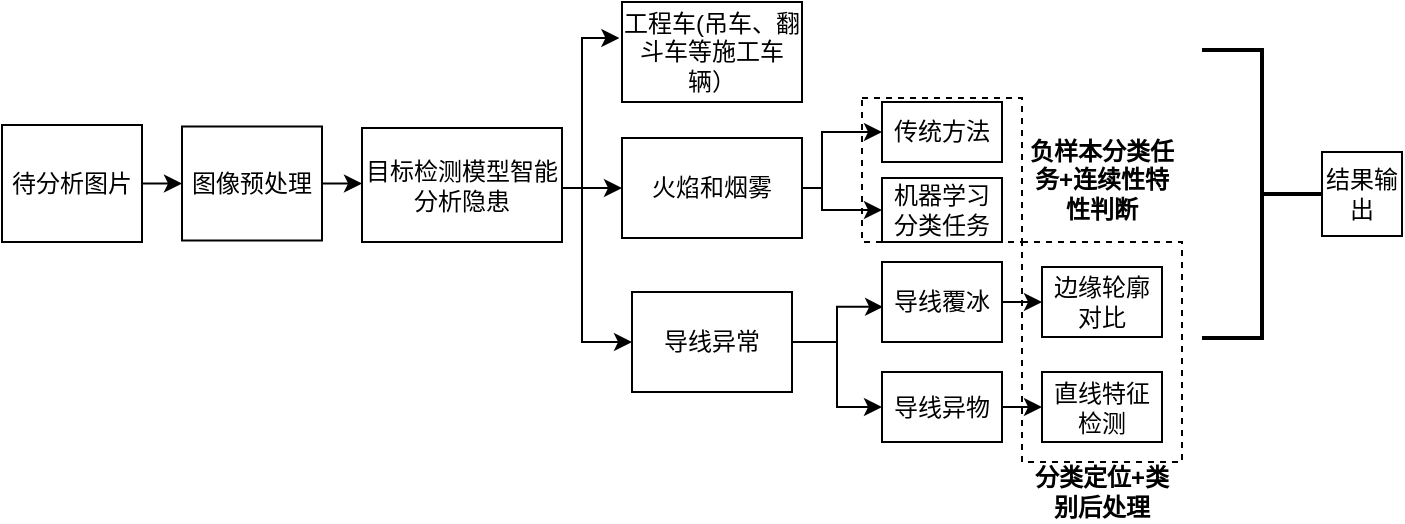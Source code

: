 <mxfile version="16.2.1" type="github">
  <diagram id="psgmNq1rA_GEdRd8kRlt" name="Page-1">
    <mxGraphModel dx="1038" dy="529" grid="0" gridSize="10" guides="0" tooltips="1" connect="0" arrows="0" fold="1" page="0" pageScale="1" pageWidth="1920" pageHeight="1200" math="0" shadow="0">
      <root>
        <mxCell id="0" />
        <mxCell id="1" parent="0" />
        <mxCell id="7txPE55cqC671jvcs88a-4" style="edgeStyle=orthogonalEdgeStyle;rounded=0;orthogonalLoop=1;jettySize=auto;html=1;exitX=1;exitY=0.5;exitDx=0;exitDy=0;entryX=0;entryY=0.5;entryDx=0;entryDy=0;" parent="1" source="7txPE55cqC671jvcs88a-1" target="7txPE55cqC671jvcs88a-2" edge="1">
          <mxGeometry relative="1" as="geometry" />
        </mxCell>
        <mxCell id="7txPE55cqC671jvcs88a-1" value="待分析图片" style="rounded=0;whiteSpace=wrap;html=1;" parent="1" vertex="1">
          <mxGeometry x="170" y="441.5" width="70" height="58.5" as="geometry" />
        </mxCell>
        <mxCell id="7txPE55cqC671jvcs88a-5" style="edgeStyle=orthogonalEdgeStyle;rounded=0;orthogonalLoop=1;jettySize=auto;html=1;exitX=1;exitY=0.5;exitDx=0;exitDy=0;" parent="1" source="7txPE55cqC671jvcs88a-2" target="7txPE55cqC671jvcs88a-3" edge="1">
          <mxGeometry relative="1" as="geometry" />
        </mxCell>
        <mxCell id="7txPE55cqC671jvcs88a-2" value="图像预处理" style="rounded=0;whiteSpace=wrap;html=1;" parent="1" vertex="1">
          <mxGeometry x="260" y="442.25" width="70" height="57" as="geometry" />
        </mxCell>
        <mxCell id="7txPE55cqC671jvcs88a-11" style="edgeStyle=orthogonalEdgeStyle;rounded=0;orthogonalLoop=1;jettySize=auto;html=1;exitX=1;exitY=0.5;exitDx=0;exitDy=0;entryX=-0.015;entryY=0.366;entryDx=0;entryDy=0;entryPerimeter=0;" parent="1" source="7txPE55cqC671jvcs88a-3" target="7txPE55cqC671jvcs88a-6" edge="1">
          <mxGeometry relative="1" as="geometry">
            <Array as="points">
              <mxPoint x="450" y="473" />
              <mxPoint x="460" y="473" />
              <mxPoint x="460" y="398" />
              <mxPoint x="479" y="398" />
            </Array>
          </mxGeometry>
        </mxCell>
        <mxCell id="7txPE55cqC671jvcs88a-20" style="edgeStyle=orthogonalEdgeStyle;rounded=0;orthogonalLoop=1;jettySize=auto;html=1;exitX=1;exitY=0.5;exitDx=0;exitDy=0;entryX=0;entryY=0.5;entryDx=0;entryDy=0;" parent="1" source="7txPE55cqC671jvcs88a-3" target="7txPE55cqC671jvcs88a-7" edge="1">
          <mxGeometry relative="1" as="geometry">
            <Array as="points">
              <mxPoint x="450" y="473" />
            </Array>
          </mxGeometry>
        </mxCell>
        <mxCell id="7txPE55cqC671jvcs88a-21" style="edgeStyle=orthogonalEdgeStyle;rounded=0;orthogonalLoop=1;jettySize=auto;html=1;exitX=1;exitY=0.5;exitDx=0;exitDy=0;entryX=0;entryY=0.5;entryDx=0;entryDy=0;" parent="1" source="7txPE55cqC671jvcs88a-3" target="7txPE55cqC671jvcs88a-8" edge="1">
          <mxGeometry relative="1" as="geometry">
            <Array as="points">
              <mxPoint x="460" y="473" />
              <mxPoint x="460" y="550" />
            </Array>
          </mxGeometry>
        </mxCell>
        <mxCell id="7txPE55cqC671jvcs88a-3" value="目标检测模型智能分析隐患" style="rounded=0;whiteSpace=wrap;html=1;" parent="1" vertex="1">
          <mxGeometry x="350" y="443" width="100" height="57" as="geometry" />
        </mxCell>
        <mxCell id="7txPE55cqC671jvcs88a-6" value="工程车(吊车、翻斗车等施工车辆）" style="rounded=0;whiteSpace=wrap;html=1;" parent="1" vertex="1">
          <mxGeometry x="480" y="380" width="90" height="50" as="geometry" />
        </mxCell>
        <mxCell id="7txPE55cqC671jvcs88a-24" style="edgeStyle=orthogonalEdgeStyle;rounded=0;orthogonalLoop=1;jettySize=auto;html=1;exitX=1;exitY=0.5;exitDx=0;exitDy=0;entryX=0;entryY=0.5;entryDx=0;entryDy=0;" parent="1" source="7txPE55cqC671jvcs88a-7" target="7txPE55cqC671jvcs88a-23" edge="1">
          <mxGeometry relative="1" as="geometry">
            <Array as="points">
              <mxPoint x="580" y="473" />
              <mxPoint x="580" y="484" />
            </Array>
          </mxGeometry>
        </mxCell>
        <mxCell id="7txPE55cqC671jvcs88a-25" style="edgeStyle=orthogonalEdgeStyle;rounded=0;orthogonalLoop=1;jettySize=auto;html=1;exitX=1;exitY=0.5;exitDx=0;exitDy=0;entryX=0;entryY=0.5;entryDx=0;entryDy=0;" parent="1" source="7txPE55cqC671jvcs88a-7" target="7txPE55cqC671jvcs88a-22" edge="1">
          <mxGeometry relative="1" as="geometry">
            <Array as="points">
              <mxPoint x="580" y="473" />
              <mxPoint x="580" y="445" />
            </Array>
          </mxGeometry>
        </mxCell>
        <mxCell id="7txPE55cqC671jvcs88a-7" value="火焰和烟雾" style="rounded=0;whiteSpace=wrap;html=1;" parent="1" vertex="1">
          <mxGeometry x="480" y="448" width="90" height="50" as="geometry" />
        </mxCell>
        <mxCell id="7txPE55cqC671jvcs88a-18" style="edgeStyle=orthogonalEdgeStyle;rounded=0;orthogonalLoop=1;jettySize=auto;html=1;exitX=1;exitY=0.5;exitDx=0;exitDy=0;entryX=0.009;entryY=0.561;entryDx=0;entryDy=0;entryPerimeter=0;" parent="1" source="7txPE55cqC671jvcs88a-8" target="7txPE55cqC671jvcs88a-14" edge="1">
          <mxGeometry relative="1" as="geometry" />
        </mxCell>
        <mxCell id="7txPE55cqC671jvcs88a-19" style="edgeStyle=orthogonalEdgeStyle;rounded=0;orthogonalLoop=1;jettySize=auto;html=1;exitX=1;exitY=0.5;exitDx=0;exitDy=0;entryX=0;entryY=0.5;entryDx=0;entryDy=0;" parent="1" source="7txPE55cqC671jvcs88a-8" target="7txPE55cqC671jvcs88a-15" edge="1">
          <mxGeometry relative="1" as="geometry" />
        </mxCell>
        <mxCell id="7txPE55cqC671jvcs88a-8" value="导线异常" style="rounded=0;whiteSpace=wrap;html=1;" parent="1" vertex="1">
          <mxGeometry x="485" y="525" width="80" height="50" as="geometry" />
        </mxCell>
        <mxCell id="7txPE55cqC671jvcs88a-32" style="edgeStyle=orthogonalEdgeStyle;rounded=0;orthogonalLoop=1;jettySize=auto;html=1;exitX=1;exitY=0.5;exitDx=0;exitDy=0;entryX=0;entryY=0.5;entryDx=0;entryDy=0;" parent="1" source="7txPE55cqC671jvcs88a-14" target="7txPE55cqC671jvcs88a-29" edge="1">
          <mxGeometry relative="1" as="geometry" />
        </mxCell>
        <mxCell id="7txPE55cqC671jvcs88a-14" value="导线覆冰" style="rounded=0;whiteSpace=wrap;html=1;" parent="1" vertex="1">
          <mxGeometry x="610" y="510" width="60" height="40" as="geometry" />
        </mxCell>
        <mxCell id="7txPE55cqC671jvcs88a-30" style="edgeStyle=orthogonalEdgeStyle;rounded=0;orthogonalLoop=1;jettySize=auto;html=1;exitX=1;exitY=0.5;exitDx=0;exitDy=0;entryX=0;entryY=0.5;entryDx=0;entryDy=0;" parent="1" source="7txPE55cqC671jvcs88a-15" target="7txPE55cqC671jvcs88a-28" edge="1">
          <mxGeometry relative="1" as="geometry" />
        </mxCell>
        <mxCell id="7txPE55cqC671jvcs88a-15" value="导线异物" style="rounded=0;whiteSpace=wrap;html=1;" parent="1" vertex="1">
          <mxGeometry x="610" y="565" width="60" height="35" as="geometry" />
        </mxCell>
        <mxCell id="7txPE55cqC671jvcs88a-22" value="传统方法" style="rounded=0;whiteSpace=wrap;html=1;" parent="1" vertex="1">
          <mxGeometry x="610" y="430" width="60" height="30" as="geometry" />
        </mxCell>
        <mxCell id="7txPE55cqC671jvcs88a-23" value="机器学习分类任务" style="rounded=0;whiteSpace=wrap;html=1;" parent="1" vertex="1">
          <mxGeometry x="610" y="468" width="60" height="32" as="geometry" />
        </mxCell>
        <mxCell id="7txPE55cqC671jvcs88a-28" value="直线特征检测" style="rounded=0;whiteSpace=wrap;html=1;" parent="1" vertex="1">
          <mxGeometry x="690" y="565" width="60" height="35" as="geometry" />
        </mxCell>
        <mxCell id="7txPE55cqC671jvcs88a-29" value="边缘轮廓对比" style="rounded=0;whiteSpace=wrap;html=1;" parent="1" vertex="1">
          <mxGeometry x="690" y="512.5" width="60" height="35" as="geometry" />
        </mxCell>
        <mxCell id="7txPE55cqC671jvcs88a-33" value="" style="rounded=0;whiteSpace=wrap;html=1;dashed=1;fillColor=none;" parent="1" vertex="1">
          <mxGeometry x="680" y="500" width="80" height="110" as="geometry" />
        </mxCell>
        <mxCell id="7txPE55cqC671jvcs88a-35" value="&lt;b&gt;分类定位+类别后处理&lt;/b&gt;" style="text;html=1;strokeColor=none;fillColor=none;align=center;verticalAlign=middle;whiteSpace=wrap;rounded=0;dashed=1;" parent="1" vertex="1">
          <mxGeometry x="680" y="610" width="80" height="30" as="geometry" />
        </mxCell>
        <mxCell id="7txPE55cqC671jvcs88a-36" value="" style="rounded=0;whiteSpace=wrap;html=1;dashed=1;fillColor=none;" parent="1" vertex="1">
          <mxGeometry x="600" y="428" width="80" height="72" as="geometry" />
        </mxCell>
        <mxCell id="7txPE55cqC671jvcs88a-37" value="&lt;b&gt;负样本分类任务+连续性特性判断&lt;/b&gt;" style="text;html=1;strokeColor=none;fillColor=none;align=center;verticalAlign=middle;whiteSpace=wrap;rounded=0;dashed=1;" parent="1" vertex="1">
          <mxGeometry x="680" y="448" width="80" height="42" as="geometry" />
        </mxCell>
        <mxCell id="7txPE55cqC671jvcs88a-38" value="结果输出" style="rounded=0;whiteSpace=wrap;html=1;fillColor=none;" parent="1" vertex="1">
          <mxGeometry x="830" y="455" width="40" height="42" as="geometry" />
        </mxCell>
        <mxCell id="7txPE55cqC671jvcs88a-40" value="" style="strokeWidth=2;html=1;shape=mxgraph.flowchart.annotation_2;align=left;labelPosition=right;pointerEvents=1;fillColor=none;rotation=-180;" parent="1" vertex="1">
          <mxGeometry x="770" y="404" width="60" height="144" as="geometry" />
        </mxCell>
      </root>
    </mxGraphModel>
  </diagram>
</mxfile>
